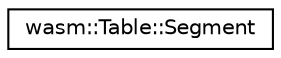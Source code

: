 digraph "Graphical Class Hierarchy"
{
  edge [fontname="Helvetica",fontsize="10",labelfontname="Helvetica",labelfontsize="10"];
  node [fontname="Helvetica",fontsize="10",shape=record];
  rankdir="LR";
  Node0 [label="wasm::Table::Segment",height=0.2,width=0.4,color="black", fillcolor="white", style="filled",URL="$structwasm_1_1_table_1_1_segment.html"];
}
